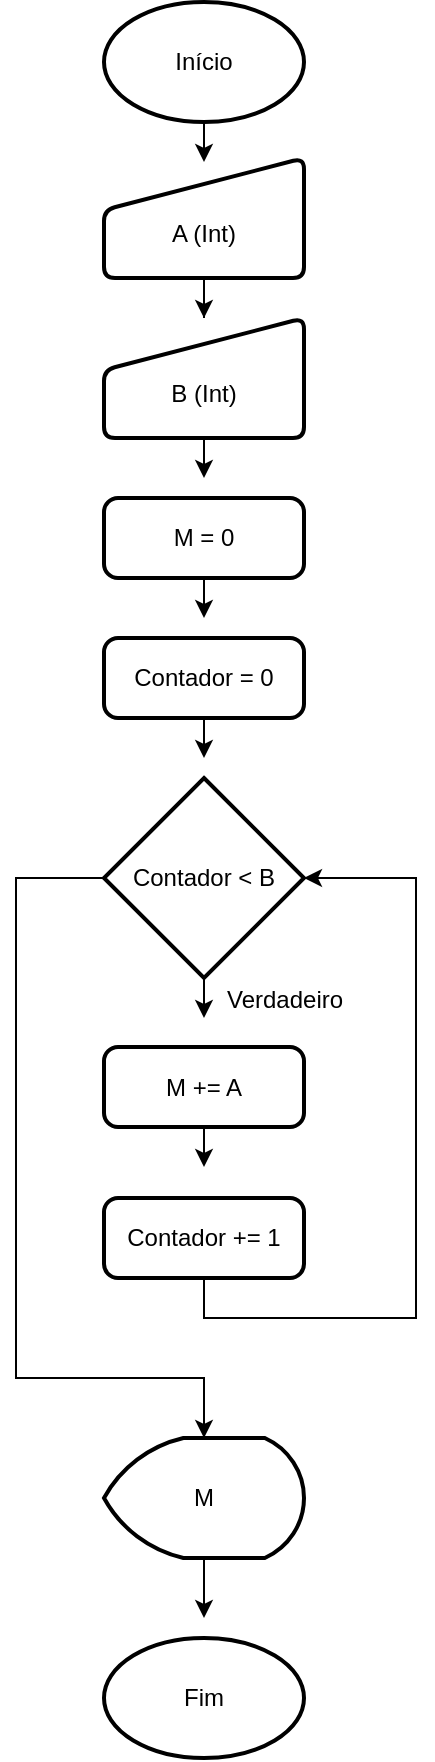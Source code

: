 <mxfile version="12.9.9" type="device"><diagram id="Y6r9auKd0AZ_oBx4Yv8o" name="Página-1"><mxGraphModel dx="757" dy="847" grid="1" gridSize="10" guides="1" tooltips="1" connect="1" arrows="1" fold="1" page="1" pageScale="1" pageWidth="827" pageHeight="1169" math="0" shadow="0"><root><mxCell id="0"/><mxCell id="1" parent="0"/><mxCell id="SF3yyzBCyeNW4pDCfvL2-5" style="edgeStyle=orthogonalEdgeStyle;rounded=0;orthogonalLoop=1;jettySize=auto;html=1;entryX=0.5;entryY=0;entryDx=0;entryDy=0;" edge="1" parent="1" source="SF3yyzBCyeNW4pDCfvL2-2"><mxGeometry relative="1" as="geometry"><mxPoint x="414" y="112" as="targetPoint"/></mxGeometry></mxCell><mxCell id="SF3yyzBCyeNW4pDCfvL2-2" value="Início" style="strokeWidth=2;html=1;shape=mxgraph.flowchart.start_1;whiteSpace=wrap;" vertex="1" parent="1"><mxGeometry x="364" y="32" width="100" height="60" as="geometry"/></mxCell><mxCell id="SF3yyzBCyeNW4pDCfvL2-6" style="edgeStyle=orthogonalEdgeStyle;rounded=0;orthogonalLoop=1;jettySize=auto;html=1;entryX=0.5;entryY=0;entryDx=0;entryDy=0;" edge="1" parent="1" source="SF3yyzBCyeNW4pDCfvL2-3" target="SF3yyzBCyeNW4pDCfvL2-4"><mxGeometry relative="1" as="geometry"/></mxCell><mxCell id="SF3yyzBCyeNW4pDCfvL2-3" value="&lt;br&gt;A (Int)" style="html=1;strokeWidth=2;shape=manualInput;whiteSpace=wrap;rounded=1;size=26;arcSize=11;" vertex="1" parent="1"><mxGeometry x="364" y="110" width="100" height="60" as="geometry"/></mxCell><mxCell id="SF3yyzBCyeNW4pDCfvL2-9" style="edgeStyle=orthogonalEdgeStyle;rounded=0;orthogonalLoop=1;jettySize=auto;html=1;" edge="1" parent="1" source="SF3yyzBCyeNW4pDCfvL2-4"><mxGeometry relative="1" as="geometry"><mxPoint x="414" y="270" as="targetPoint"/></mxGeometry></mxCell><mxCell id="SF3yyzBCyeNW4pDCfvL2-4" value="&lt;br&gt;B (Int)" style="html=1;strokeWidth=2;shape=manualInput;whiteSpace=wrap;rounded=1;size=26;arcSize=11;" vertex="1" parent="1"><mxGeometry x="364" y="190" width="100" height="60" as="geometry"/></mxCell><mxCell id="SF3yyzBCyeNW4pDCfvL2-10" style="edgeStyle=orthogonalEdgeStyle;rounded=0;orthogonalLoop=1;jettySize=auto;html=1;" edge="1" parent="1" source="SF3yyzBCyeNW4pDCfvL2-7"><mxGeometry relative="1" as="geometry"><mxPoint x="414" y="340" as="targetPoint"/></mxGeometry></mxCell><mxCell id="SF3yyzBCyeNW4pDCfvL2-7" value="M = 0" style="rounded=1;whiteSpace=wrap;html=1;absoluteArcSize=1;arcSize=14;strokeWidth=2;" vertex="1" parent="1"><mxGeometry x="364" y="280" width="100" height="40" as="geometry"/></mxCell><mxCell id="SF3yyzBCyeNW4pDCfvL2-12" style="edgeStyle=orthogonalEdgeStyle;rounded=0;orthogonalLoop=1;jettySize=auto;html=1;" edge="1" parent="1" source="SF3yyzBCyeNW4pDCfvL2-8"><mxGeometry relative="1" as="geometry"><mxPoint x="414" y="410" as="targetPoint"/></mxGeometry></mxCell><mxCell id="SF3yyzBCyeNW4pDCfvL2-8" value="Contador = 0" style="rounded=1;whiteSpace=wrap;html=1;absoluteArcSize=1;arcSize=14;strokeWidth=2;" vertex="1" parent="1"><mxGeometry x="364" y="350" width="100" height="40" as="geometry"/></mxCell><mxCell id="SF3yyzBCyeNW4pDCfvL2-16" style="edgeStyle=orthogonalEdgeStyle;rounded=0;orthogonalLoop=1;jettySize=auto;html=1;" edge="1" parent="1" source="SF3yyzBCyeNW4pDCfvL2-13"><mxGeometry relative="1" as="geometry"><mxPoint x="414" y="540" as="targetPoint"/></mxGeometry></mxCell><mxCell id="SF3yyzBCyeNW4pDCfvL2-29" style="edgeStyle=orthogonalEdgeStyle;rounded=0;orthogonalLoop=1;jettySize=auto;html=1;entryX=0.5;entryY=0;entryDx=0;entryDy=0;entryPerimeter=0;" edge="1" parent="1" source="SF3yyzBCyeNW4pDCfvL2-13" target="SF3yyzBCyeNW4pDCfvL2-24"><mxGeometry relative="1" as="geometry"><Array as="points"><mxPoint x="320" y="470"/><mxPoint x="320" y="720"/><mxPoint x="414" y="720"/></Array></mxGeometry></mxCell><mxCell id="SF3yyzBCyeNW4pDCfvL2-13" value="Contador &amp;lt; B" style="strokeWidth=2;html=1;shape=mxgraph.flowchart.decision;whiteSpace=wrap;" vertex="1" parent="1"><mxGeometry x="364" y="420" width="100" height="100" as="geometry"/></mxCell><mxCell id="SF3yyzBCyeNW4pDCfvL2-14" style="edgeStyle=orthogonalEdgeStyle;rounded=0;orthogonalLoop=1;jettySize=auto;html=1;" edge="1" parent="1" source="SF3yyzBCyeNW4pDCfvL2-15"><mxGeometry relative="1" as="geometry"><mxPoint x="414" y="614.5" as="targetPoint"/></mxGeometry></mxCell><mxCell id="SF3yyzBCyeNW4pDCfvL2-15" value="M += A" style="rounded=1;whiteSpace=wrap;html=1;absoluteArcSize=1;arcSize=14;strokeWidth=2;" vertex="1" parent="1"><mxGeometry x="364" y="554.5" width="100" height="40" as="geometry"/></mxCell><mxCell id="SF3yyzBCyeNW4pDCfvL2-22" style="edgeStyle=orthogonalEdgeStyle;rounded=0;orthogonalLoop=1;jettySize=auto;html=1;entryX=1;entryY=0.5;entryDx=0;entryDy=0;entryPerimeter=0;" edge="1" parent="1" source="SF3yyzBCyeNW4pDCfvL2-18" target="SF3yyzBCyeNW4pDCfvL2-13"><mxGeometry relative="1" as="geometry"><Array as="points"><mxPoint x="414" y="690"/><mxPoint x="520" y="690"/><mxPoint x="520" y="470"/></Array></mxGeometry></mxCell><mxCell id="SF3yyzBCyeNW4pDCfvL2-18" value="Contador += 1" style="rounded=1;whiteSpace=wrap;html=1;absoluteArcSize=1;arcSize=14;strokeWidth=2;" vertex="1" parent="1"><mxGeometry x="364" y="630" width="100" height="40" as="geometry"/></mxCell><mxCell id="SF3yyzBCyeNW4pDCfvL2-23" value="Verdadeiro" style="text;html=1;align=center;verticalAlign=middle;resizable=0;points=[];autosize=1;" vertex="1" parent="1"><mxGeometry x="419" y="521" width="70" height="20" as="geometry"/></mxCell><mxCell id="SF3yyzBCyeNW4pDCfvL2-28" style="edgeStyle=orthogonalEdgeStyle;rounded=0;orthogonalLoop=1;jettySize=auto;html=1;" edge="1" parent="1" source="SF3yyzBCyeNW4pDCfvL2-24"><mxGeometry relative="1" as="geometry"><mxPoint x="414" y="840" as="targetPoint"/></mxGeometry></mxCell><mxCell id="SF3yyzBCyeNW4pDCfvL2-24" value="M" style="strokeWidth=2;html=1;shape=mxgraph.flowchart.display;whiteSpace=wrap;" vertex="1" parent="1"><mxGeometry x="364" y="750" width="100" height="60" as="geometry"/></mxCell><mxCell id="SF3yyzBCyeNW4pDCfvL2-26" value="Fim" style="strokeWidth=2;html=1;shape=mxgraph.flowchart.start_1;whiteSpace=wrap;" vertex="1" parent="1"><mxGeometry x="364" y="850" width="100" height="60" as="geometry"/></mxCell></root></mxGraphModel></diagram></mxfile>